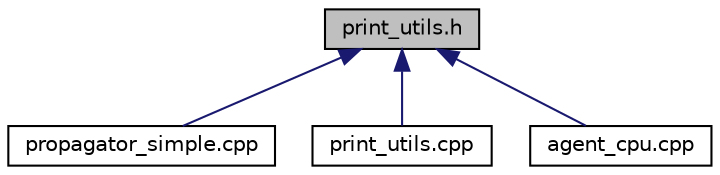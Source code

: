 digraph "print_utils.h"
{
 // INTERACTIVE_SVG=YES
  edge [fontname="Helvetica",fontsize="10",labelfontname="Helvetica",labelfontsize="10"];
  node [fontname="Helvetica",fontsize="10",shape=record];
  Node33 [label="print_utils.h",height=0.2,width=0.4,color="black", fillcolor="grey75", style="filled", fontcolor="black"];
  Node33 -> Node34 [dir="back",color="midnightblue",fontsize="10",style="solid",fontname="Helvetica"];
  Node34 [label="propagator_simple.cpp",height=0.2,width=0.4,color="black", fillcolor="white", style="filled",URL="$propagator__simple_8cpp.html"];
  Node33 -> Node35 [dir="back",color="midnightblue",fontsize="10",style="solid",fontname="Helvetica"];
  Node35 [label="print_utils.cpp",height=0.2,width=0.4,color="black", fillcolor="white", style="filled",URL="$print__utils_8cpp.html"];
  Node33 -> Node36 [dir="back",color="midnightblue",fontsize="10",style="solid",fontname="Helvetica"];
  Node36 [label="agent_cpu.cpp",height=0.2,width=0.4,color="black", fillcolor="white", style="filled",URL="$agent__cpu_8cpp.html"];
}
